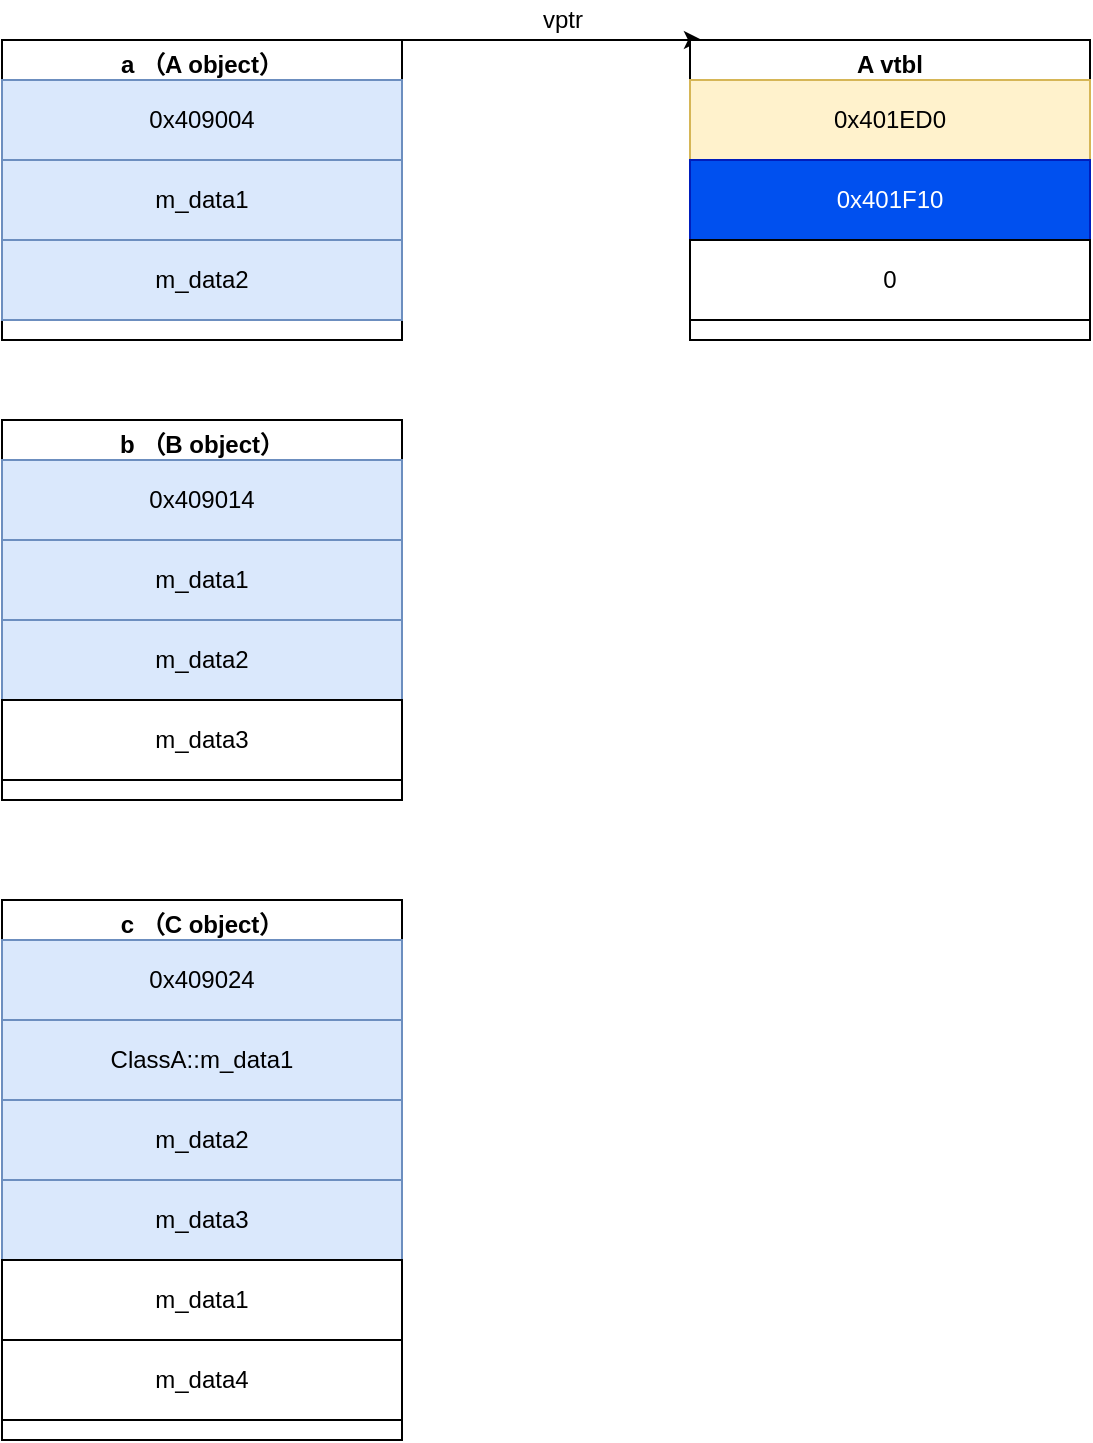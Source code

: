 <mxfile version="18.0.6" type="device"><diagram id="mjjX_nRcOoRW4oNwX7Qi" name="第 1 页"><mxGraphModel dx="1422" dy="865" grid="1" gridSize="10" guides="1" tooltips="1" connect="1" arrows="1" fold="1" page="1" pageScale="1" pageWidth="827" pageHeight="1169" math="0" shadow="0"><root><mxCell id="0"/><mxCell id="1" parent="0"/><mxCell id="-rmeHkL6CwRGBodUXCVF-1" value="a （A object）" style="swimlane;" vertex="1" parent="1"><mxGeometry x="70" y="50" width="200" height="150" as="geometry"/></mxCell><mxCell id="-rmeHkL6CwRGBodUXCVF-2" value="0x409004" style="whiteSpace=wrap;html=1;fillColor=#dae8fc;strokeColor=#6c8ebf;" vertex="1" parent="-rmeHkL6CwRGBodUXCVF-1"><mxGeometry y="20" width="200" height="40" as="geometry"/></mxCell><mxCell id="-rmeHkL6CwRGBodUXCVF-3" value="m_data1" style="whiteSpace=wrap;html=1;fillColor=#dae8fc;strokeColor=#6c8ebf;" vertex="1" parent="-rmeHkL6CwRGBodUXCVF-1"><mxGeometry y="60" width="200" height="40" as="geometry"/></mxCell><mxCell id="-rmeHkL6CwRGBodUXCVF-4" value="m_data2" style="whiteSpace=wrap;html=1;fillColor=#dae8fc;strokeColor=#6c8ebf;" vertex="1" parent="-rmeHkL6CwRGBodUXCVF-1"><mxGeometry y="100" width="200" height="40" as="geometry"/></mxCell><mxCell id="-rmeHkL6CwRGBodUXCVF-9" value="b （B object）" style="swimlane;" vertex="1" parent="1"><mxGeometry x="70" y="240" width="200" height="190" as="geometry"/></mxCell><mxCell id="-rmeHkL6CwRGBodUXCVF-10" value="0x409014" style="whiteSpace=wrap;html=1;fillColor=#dae8fc;strokeColor=#6c8ebf;" vertex="1" parent="-rmeHkL6CwRGBodUXCVF-9"><mxGeometry y="20" width="200" height="40" as="geometry"/></mxCell><mxCell id="-rmeHkL6CwRGBodUXCVF-11" value="m_data1" style="whiteSpace=wrap;html=1;fillColor=#dae8fc;strokeColor=#6c8ebf;" vertex="1" parent="-rmeHkL6CwRGBodUXCVF-9"><mxGeometry y="60" width="200" height="40" as="geometry"/></mxCell><mxCell id="-rmeHkL6CwRGBodUXCVF-12" value="m_data2" style="whiteSpace=wrap;html=1;fillColor=#dae8fc;strokeColor=#6c8ebf;" vertex="1" parent="-rmeHkL6CwRGBodUXCVF-9"><mxGeometry y="100" width="200" height="40" as="geometry"/></mxCell><mxCell id="-rmeHkL6CwRGBodUXCVF-13" value="m_data3" style="whiteSpace=wrap;html=1;" vertex="1" parent="-rmeHkL6CwRGBodUXCVF-9"><mxGeometry y="140" width="200" height="40" as="geometry"/></mxCell><mxCell id="-rmeHkL6CwRGBodUXCVF-17" value="c （C object）" style="swimlane;" vertex="1" parent="1"><mxGeometry x="70" y="480" width="200" height="270" as="geometry"/></mxCell><mxCell id="-rmeHkL6CwRGBodUXCVF-18" value="0x409024" style="whiteSpace=wrap;html=1;fillColor=#dae8fc;strokeColor=#6c8ebf;" vertex="1" parent="-rmeHkL6CwRGBodUXCVF-17"><mxGeometry y="20" width="200" height="40" as="geometry"/></mxCell><mxCell id="-rmeHkL6CwRGBodUXCVF-19" value="ClassA::m_data1" style="whiteSpace=wrap;html=1;fillColor=#dae8fc;strokeColor=#6c8ebf;" vertex="1" parent="-rmeHkL6CwRGBodUXCVF-17"><mxGeometry y="60" width="200" height="40" as="geometry"/></mxCell><mxCell id="-rmeHkL6CwRGBodUXCVF-20" value="m_data2" style="whiteSpace=wrap;html=1;fillColor=#dae8fc;strokeColor=#6c8ebf;" vertex="1" parent="-rmeHkL6CwRGBodUXCVF-17"><mxGeometry y="100" width="200" height="40" as="geometry"/></mxCell><mxCell id="-rmeHkL6CwRGBodUXCVF-21" value="m_data3" style="whiteSpace=wrap;html=1;fillColor=#dae8fc;strokeColor=#6c8ebf;" vertex="1" parent="-rmeHkL6CwRGBodUXCVF-17"><mxGeometry y="140" width="200" height="40" as="geometry"/></mxCell><mxCell id="-rmeHkL6CwRGBodUXCVF-22" value="m_data1" style="whiteSpace=wrap;html=1;" vertex="1" parent="-rmeHkL6CwRGBodUXCVF-17"><mxGeometry y="180" width="200" height="40" as="geometry"/></mxCell><mxCell id="-rmeHkL6CwRGBodUXCVF-23" value="m_data4" style="whiteSpace=wrap;html=1;" vertex="1" parent="-rmeHkL6CwRGBodUXCVF-17"><mxGeometry y="220" width="200" height="40" as="geometry"/></mxCell><mxCell id="-rmeHkL6CwRGBodUXCVF-25" value="" style="endArrow=classic;html=1;rounded=0;exitX=1;exitY=0;exitDx=0;exitDy=0;" edge="1" parent="1" source="-rmeHkL6CwRGBodUXCVF-1"><mxGeometry width="50" height="50" relative="1" as="geometry"><mxPoint x="310" y="110" as="sourcePoint"/><mxPoint x="420" y="50" as="targetPoint"/></mxGeometry></mxCell><mxCell id="-rmeHkL6CwRGBodUXCVF-26" value="vptr" style="text;html=1;align=center;verticalAlign=middle;resizable=0;points=[];autosize=1;strokeColor=none;fillColor=none;" vertex="1" parent="1"><mxGeometry x="330" y="30" width="40" height="20" as="geometry"/></mxCell><mxCell id="-rmeHkL6CwRGBodUXCVF-27" value="A vtbl" style="swimlane;" vertex="1" parent="1"><mxGeometry x="414" y="50" width="200" height="150" as="geometry"/></mxCell><mxCell id="-rmeHkL6CwRGBodUXCVF-28" value="0x401ED0" style="whiteSpace=wrap;html=1;fillColor=#fff2cc;strokeColor=#d6b656;" vertex="1" parent="-rmeHkL6CwRGBodUXCVF-27"><mxGeometry y="20" width="200" height="40" as="geometry"/></mxCell><mxCell id="-rmeHkL6CwRGBodUXCVF-29" value="0x401F10" style="whiteSpace=wrap;html=1;fillColor=#0050ef;fontColor=#ffffff;strokeColor=#001DBC;" vertex="1" parent="-rmeHkL6CwRGBodUXCVF-27"><mxGeometry y="60" width="200" height="40" as="geometry"/></mxCell><mxCell id="-rmeHkL6CwRGBodUXCVF-30" value="0" style="whiteSpace=wrap;html=1;" vertex="1" parent="-rmeHkL6CwRGBodUXCVF-27"><mxGeometry y="100" width="200" height="40" as="geometry"/></mxCell></root></mxGraphModel></diagram></mxfile>